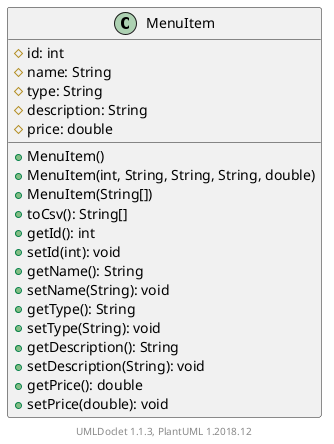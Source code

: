 @startuml

    class MenuItem {
        #id: int
        #name: String
        #type: String
        #description: String
        #price: double
        +MenuItem()
        +MenuItem(int, String, String, String, double)
        +MenuItem(String[])
        +toCsv(): String[]
        +getId(): int
        +setId(int): void
        +getName(): String
        +setName(String): void
        +getType(): String
        +setType(String): void
        +getDescription(): String
        +setDescription(String): void
        +getPrice(): double
        +setPrice(double): void
    }


    center footer UMLDoclet 1.1.3, PlantUML 1.2018.12
@enduml
